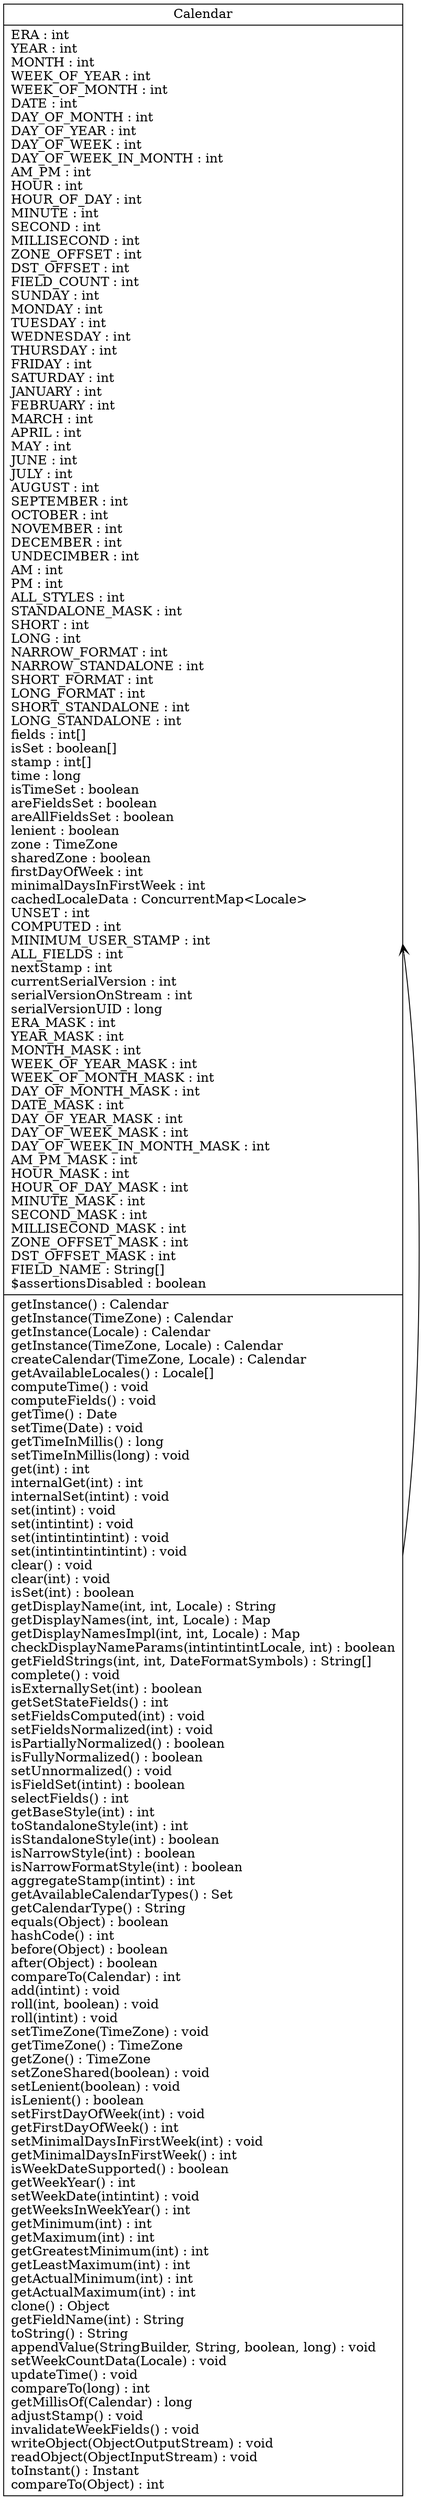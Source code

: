 digraph G {

fontname = "Bitstream Vera Sans"
fontsize = 8
rankdir=BT

node [shape = "record" outlineColor = "#000000"]
ClassTCalendar [label = "{Calendar|ERA : int\lYEAR : int\lMONTH : int\lWEEK_OF_YEAR : int\lWEEK_OF_MONTH : int\lDATE : int\lDAY_OF_MONTH : int\lDAY_OF_YEAR : int\lDAY_OF_WEEK : int\lDAY_OF_WEEK_IN_MONTH : int\lAM_PM : int\lHOUR : int\lHOUR_OF_DAY : int\lMINUTE : int\lSECOND : int\lMILLISECOND : int\lZONE_OFFSET : int\lDST_OFFSET : int\lFIELD_COUNT : int\lSUNDAY : int\lMONDAY : int\lTUESDAY : int\lWEDNESDAY : int\lTHURSDAY : int\lFRIDAY : int\lSATURDAY : int\lJANUARY : int\lFEBRUARY : int\lMARCH : int\lAPRIL : int\lMAY : int\lJUNE : int\lJULY : int\lAUGUST : int\lSEPTEMBER : int\lOCTOBER : int\lNOVEMBER : int\lDECEMBER : int\lUNDECIMBER : int\lAM : int\lPM : int\lALL_STYLES : int\lSTANDALONE_MASK : int\lSHORT : int\lLONG : int\lNARROW_FORMAT : int\lNARROW_STANDALONE : int\lSHORT_FORMAT : int\lLONG_FORMAT : int\lSHORT_STANDALONE : int\lLONG_STANDALONE : int\lfields : int[]\lisSet : boolean[]\lstamp : int[]\ltime : long\lisTimeSet : boolean\lareFieldsSet : boolean\lareAllFieldsSet : boolean\llenient : boolean\lzone : TimeZone\lsharedZone : boolean\lfirstDayOfWeek : int\lminimalDaysInFirstWeek : int\lcachedLocaleData : ConcurrentMap\<Locale\>\lUNSET : int\lCOMPUTED : int\lMINIMUM_USER_STAMP : int\lALL_FIELDS : int\lnextStamp : int\lcurrentSerialVersion : int\lserialVersionOnStream : int\lserialVersionUID : long\lERA_MASK : int\lYEAR_MASK : int\lMONTH_MASK : int\lWEEK_OF_YEAR_MASK : int\lWEEK_OF_MONTH_MASK : int\lDAY_OF_MONTH_MASK : int\lDATE_MASK : int\lDAY_OF_YEAR_MASK : int\lDAY_OF_WEEK_MASK : int\lDAY_OF_WEEK_IN_MONTH_MASK : int\lAM_PM_MASK : int\lHOUR_MASK : int\lHOUR_OF_DAY_MASK : int\lMINUTE_MASK : int\lSECOND_MASK : int\lMILLISECOND_MASK : int\lZONE_OFFSET_MASK : int\lDST_OFFSET_MASK : int\lFIELD_NAME : String[]\l$assertionsDisabled : boolean\l|getInstance() : Calendar\lgetInstance(TimeZone) : Calendar\lgetInstance(Locale) : Calendar\lgetInstance(TimeZone, Locale) : Calendar\lcreateCalendar(TimeZone, Locale) : Calendar\lgetAvailableLocales() : Locale[]\lcomputeTime() : void\lcomputeFields() : void\lgetTime() : Date\lsetTime(Date) : void\lgetTimeInMillis() : long\lsetTimeInMillis(long) : void\lget(int) : int\linternalGet(int) : int\linternalSet(intint) : void\lset(intint) : void\lset(intintint) : void\lset(intintintintint) : void\lset(intintintintintint) : void\lclear() : void\lclear(int) : void\lisSet(int) : boolean\lgetDisplayName(int, int, Locale) : String\lgetDisplayNames(int, int, Locale) : Map\lgetDisplayNamesImpl(int, int, Locale) : Map\lcheckDisplayNameParams(intintintintLocale, int) : boolean\lgetFieldStrings(int, int, DateFormatSymbols) : String[]\lcomplete() : void\lisExternallySet(int) : boolean\lgetSetStateFields() : int\lsetFieldsComputed(int) : void\lsetFieldsNormalized(int) : void\lisPartiallyNormalized() : boolean\lisFullyNormalized() : boolean\lsetUnnormalized() : void\lisFieldSet(intint) : boolean\lselectFields() : int\lgetBaseStyle(int) : int\ltoStandaloneStyle(int) : int\lisStandaloneStyle(int) : boolean\lisNarrowStyle(int) : boolean\lisNarrowFormatStyle(int) : boolean\laggregateStamp(intint) : int\lgetAvailableCalendarTypes() : Set\lgetCalendarType() : String\lequals(Object) : boolean\lhashCode() : int\lbefore(Object) : boolean\lafter(Object) : boolean\lcompareTo(Calendar) : int\ladd(intint) : void\lroll(int, boolean) : void\lroll(intint) : void\lsetTimeZone(TimeZone) : void\lgetTimeZone() : TimeZone\lgetZone() : TimeZone\lsetZoneShared(boolean) : void\lsetLenient(boolean) : void\lisLenient() : boolean\lsetFirstDayOfWeek(int) : void\lgetFirstDayOfWeek() : int\lsetMinimalDaysInFirstWeek(int) : void\lgetMinimalDaysInFirstWeek() : int\lisWeekDateSupported() : boolean\lgetWeekYear() : int\lsetWeekDate(intintint) : void\lgetWeeksInWeekYear() : int\lgetMinimum(int) : int\lgetMaximum(int) : int\lgetGreatestMinimum(int) : int\lgetLeastMaximum(int) : int\lgetActualMinimum(int) : int\lgetActualMaximum(int) : int\lclone() : Object\lgetFieldName(int) : String\ltoString() : String\lappendValue(StringBuilder, String, boolean, long) : void\lsetWeekCountData(Locale) : void\lupdateTime() : void\lcompareTo(long) : int\lgetMillisOf(Calendar) : long\ladjustStamp() : void\linvalidateWeekFields() : void\lwriteObject(ObjectOutputStream) : void\lreadObject(ObjectInputStream) : void\ltoInstant() : Instant\lcompareTo(Object) : int\l}"]
edge [arrowhead = "vee" style = "solid" ]
ClassTCalendar -> ClassTCalendar
}
